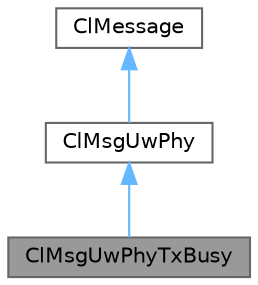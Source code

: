 digraph "ClMsgUwPhyTxBusy"
{
 // LATEX_PDF_SIZE
  bgcolor="transparent";
  edge [fontname=Helvetica,fontsize=10,labelfontname=Helvetica,labelfontsize=10];
  node [fontname=Helvetica,fontsize=10,shape=box,height=0.2,width=0.4];
  Node1 [id="Node000001",label="ClMsgUwPhyTxBusy",height=0.2,width=0.4,color="gray40", fillcolor="grey60", style="filled", fontcolor="black",tooltip="ClMsgUwPhyTxBusy should be and used to ask either to set or get the transmitting busy variable of a s..."];
  Node2 -> Node1 [id="edge1_Node000001_Node000002",dir="back",color="steelblue1",style="solid",tooltip=" "];
  Node2 [id="Node000002",label="ClMsgUwPhy",height=0.2,width=0.4,color="gray40", fillcolor="white", style="filled",URL="$classClMsgUwPhy.html",tooltip="ClMsgUwPhy should be extended and used to ask to set or get a parameter of a specific phy."];
  Node3 -> Node2 [id="edge2_Node000002_Node000003",dir="back",color="steelblue1",style="solid",tooltip=" "];
  Node3 [id="Node000003",label="ClMessage",height=0.2,width=0.4,color="gray40", fillcolor="white", style="filled",tooltip=" "];
}
